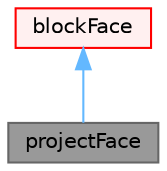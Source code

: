 digraph "projectFace"
{
 // LATEX_PDF_SIZE
  bgcolor="transparent";
  edge [fontname=Helvetica,fontsize=10,labelfontname=Helvetica,labelfontsize=10];
  node [fontname=Helvetica,fontsize=10,shape=box,height=0.2,width=0.4];
  Node1 [id="Node000001",label="projectFace",height=0.2,width=0.4,color="gray40", fillcolor="grey60", style="filled", fontcolor="black",tooltip="Projects the given set of face points onto the selected surface of the geometry provided as a searcha..."];
  Node2 -> Node1 [id="edge1_Node000001_Node000002",dir="back",color="steelblue1",style="solid",tooltip=" "];
  Node2 [id="Node000002",label="blockFace",height=0.2,width=0.4,color="red", fillcolor="#FFF0F0", style="filled",URL="$classFoam_1_1blockFace.html",tooltip="Define a curved face."];
}
